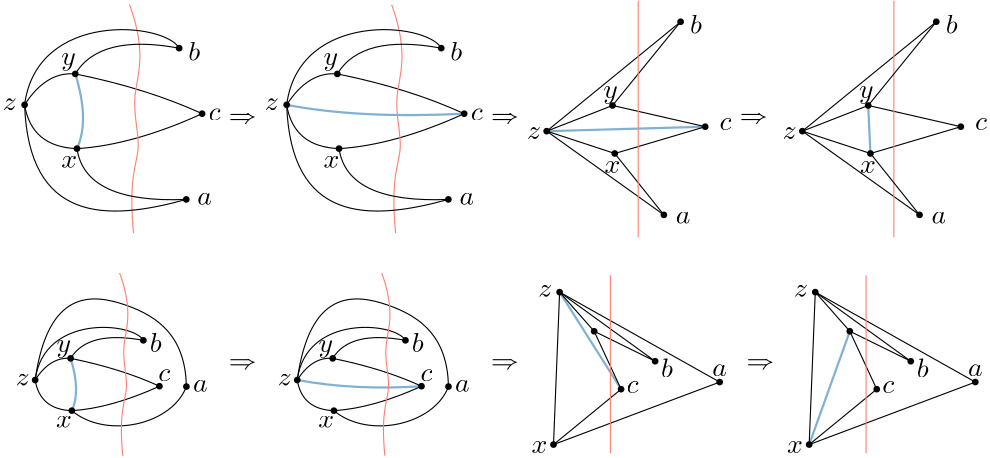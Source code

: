 <?xml version="1.0"?>
<!DOCTYPE ipe SYSTEM "ipe.dtd">
<ipe version="70206" creator="Ipe 7.2.7">
<info created="D:20180427155132" modified="D:20180501134221"/>
<ipestyle name="basic">
<symbol name="arrow/arc(spx)">
<path stroke="sym-stroke" fill="sym-stroke" pen="sym-pen">
0 0 m
-1 0.333 l
-1 -0.333 l
h
</path>
</symbol>
<symbol name="arrow/farc(spx)">
<path stroke="sym-stroke" fill="white" pen="sym-pen">
0 0 m
-1 0.333 l
-1 -0.333 l
h
</path>
</symbol>
<symbol name="arrow/ptarc(spx)">
<path stroke="sym-stroke" fill="sym-stroke" pen="sym-pen">
0 0 m
-1 0.333 l
-0.8 0 l
-1 -0.333 l
h
</path>
</symbol>
<symbol name="arrow/fptarc(spx)">
<path stroke="sym-stroke" fill="white" pen="sym-pen">
0 0 m
-1 0.333 l
-0.8 0 l
-1 -0.333 l
h
</path>
</symbol>
<symbol name="mark/circle(sx)" transformations="translations">
<path fill="sym-stroke">
0.6 0 0 0.6 0 0 e
0.4 0 0 0.4 0 0 e
</path>
</symbol>
<symbol name="mark/disk(sx)" transformations="translations">
<path fill="sym-stroke">
0.6 0 0 0.6 0 0 e
</path>
</symbol>
<symbol name="mark/fdisk(sfx)" transformations="translations">
<group>
<path fill="sym-fill">
0.5 0 0 0.5 0 0 e
</path>
<path fill="sym-stroke" fillrule="eofill">
0.6 0 0 0.6 0 0 e
0.4 0 0 0.4 0 0 e
</path>
</group>
</symbol>
<symbol name="mark/box(sx)" transformations="translations">
<path fill="sym-stroke" fillrule="eofill">
-0.6 -0.6 m
0.6 -0.6 l
0.6 0.6 l
-0.6 0.6 l
h
-0.4 -0.4 m
0.4 -0.4 l
0.4 0.4 l
-0.4 0.4 l
h
</path>
</symbol>
<symbol name="mark/square(sx)" transformations="translations">
<path fill="sym-stroke">
-0.6 -0.6 m
0.6 -0.6 l
0.6 0.6 l
-0.6 0.6 l
h
</path>
</symbol>
<symbol name="mark/fsquare(sfx)" transformations="translations">
<group>
<path fill="sym-fill">
-0.5 -0.5 m
0.5 -0.5 l
0.5 0.5 l
-0.5 0.5 l
h
</path>
<path fill="sym-stroke" fillrule="eofill">
-0.6 -0.6 m
0.6 -0.6 l
0.6 0.6 l
-0.6 0.6 l
h
-0.4 -0.4 m
0.4 -0.4 l
0.4 0.4 l
-0.4 0.4 l
h
</path>
</group>
</symbol>
<symbol name="mark/cross(sx)" transformations="translations">
<group>
<path fill="sym-stroke">
-0.43 -0.57 m
0.57 0.43 l
0.43 0.57 l
-0.57 -0.43 l
h
</path>
<path fill="sym-stroke">
-0.43 0.57 m
0.57 -0.43 l
0.43 -0.57 l
-0.57 0.43 l
h
</path>
</group>
</symbol>
<symbol name="arrow/fnormal(spx)">
<path stroke="sym-stroke" fill="white" pen="sym-pen">
0 0 m
-1 0.333 l
-1 -0.333 l
h
</path>
</symbol>
<symbol name="arrow/pointed(spx)">
<path stroke="sym-stroke" fill="sym-stroke" pen="sym-pen">
0 0 m
-1 0.333 l
-0.8 0 l
-1 -0.333 l
h
</path>
</symbol>
<symbol name="arrow/fpointed(spx)">
<path stroke="sym-stroke" fill="white" pen="sym-pen">
0 0 m
-1 0.333 l
-0.8 0 l
-1 -0.333 l
h
</path>
</symbol>
<symbol name="arrow/linear(spx)">
<path stroke="sym-stroke" pen="sym-pen">
-1 0.333 m
0 0 l
-1 -0.333 l
</path>
</symbol>
<symbol name="arrow/fdouble(spx)">
<path stroke="sym-stroke" fill="white" pen="sym-pen">
0 0 m
-1 0.333 l
-1 -0.333 l
h
-1 0 m
-2 0.333 l
-2 -0.333 l
h
</path>
</symbol>
<symbol name="arrow/double(spx)">
<path stroke="sym-stroke" fill="sym-stroke" pen="sym-pen">
0 0 m
-1 0.333 l
-1 -0.333 l
h
-1 0 m
-2 0.333 l
-2 -0.333 l
h
</path>
</symbol>
<pen name="heavier" value="0.8"/>
<pen name="fat" value="1.2"/>
<pen name="ultrafat" value="2"/>
<symbolsize name="large" value="5"/>
<symbolsize name="small" value="2"/>
<symbolsize name="tiny" value="1.1"/>
<arrowsize name="large" value="10"/>
<arrowsize name="small" value="5"/>
<arrowsize name="tiny" value="3"/>
<color name="red" value="1 0 0"/>
<color name="green" value="0 1 0"/>
<color name="blue" value="0 0 1"/>
<color name="yellow" value="1 1 0"/>
<color name="orange" value="1 0.647 0"/>
<color name="gold" value="1 0.843 0"/>
<color name="purple" value="0.627 0.125 0.941"/>
<color name="gray" value="0.745"/>
<color name="brown" value="0.647 0.165 0.165"/>
<color name="navy" value="0 0 0.502"/>
<color name="pink" value="1 0.753 0.796"/>
<color name="seagreen" value="0.18 0.545 0.341"/>
<color name="turquoise" value="0.251 0.878 0.816"/>
<color name="violet" value="0.933 0.51 0.933"/>
<color name="darkblue" value="0 0 0.545"/>
<color name="darkcyan" value="0 0.545 0.545"/>
<color name="darkgray" value="0.663"/>
<color name="darkgreen" value="0 0.392 0"/>
<color name="darkmagenta" value="0.545 0 0.545"/>
<color name="darkorange" value="1 0.549 0"/>
<color name="darkred" value="0.545 0 0"/>
<color name="lightblue" value="0.678 0.847 0.902"/>
<color name="lightcyan" value="0.878 1 1"/>
<color name="lightgray" value="0.827"/>
<color name="lightgreen" value="0.565 0.933 0.565"/>
<color name="lightyellow" value="1 1 0.878"/>
<dashstyle name="dashed" value="[4] 0"/>
<dashstyle name="dotted" value="[1 3] 0"/>
<dashstyle name="dash dotted" value="[4 2 1 2] 0"/>
<dashstyle name="dash dot dotted" value="[4 2 1 2 1 2] 0"/>
<textsize name="large" value="\large"/>
<textsize name="small" value="\small"/>
<textsize name="tiny" value="\tiny"/>
<textsize name="Large" value="\Large"/>
<textsize name="LARGE" value="\LARGE"/>
<textsize name="huge" value="\huge"/>
<textsize name="Huge" value="\Huge"/>
<textsize name="footnote" value="\footnotesize"/>
<textstyle name="center" begin="\begin{center}" end="\end{center}"/>
<textstyle name="itemize" begin="\begin{itemize}" end="\end{itemize}"/>
<textstyle name="item" begin="\begin{itemize}\item{}" end="\end{itemize}"/>
<gridsize name="4 pts" value="4"/>
<gridsize name="8 pts (~3 mm)" value="8"/>
<gridsize name="16 pts (~6 mm)" value="16"/>
<gridsize name="32 pts (~12 mm)" value="32"/>
<gridsize name="10 pts (~3.5 mm)" value="10"/>
<gridsize name="20 pts (~7 mm)" value="20"/>
<gridsize name="14 pts (~5 mm)" value="14"/>
<gridsize name="28 pts (~10 mm)" value="28"/>
<gridsize name="56 pts (~20 mm)" value="56"/>
<anglesize name="90 deg" value="90"/>
<anglesize name="60 deg" value="60"/>
<anglesize name="45 deg" value="45"/>
<anglesize name="30 deg" value="30"/>
<anglesize name="22.5 deg" value="22.5"/>
<opacity name="10%" value="0.1"/>
<opacity name="30%" value="0.3"/>
<opacity name="50%" value="0.5"/>
<opacity name="75%" value="0.75"/>
<tiling name="falling" angle="-60" step="4" width="1"/>
<tiling name="rising" angle="30" step="4" width="1"/>
</ipestyle>
<ipestyle name="brew">
<color name="aliceblue" value="0.941 0.973 1"/>
<color name="brew1" value="0.552 0.827 0.78"/>
<color name="brew2" value="1 1 0.701"/>
<color name="brew3" value="0.745 0.729 0.854"/>
<color name="brew4" value="0.984 0.501 0.447"/>
<color name="brew5" value="0.501 0.694 0.827"/>
<color name="brew6" value="0.992 0.705 0.384"/>
<color name="brew7" value="0.701 0.87 0.411"/>
<color name="brew8" value="0.988 0.803 0.898"/>
</ipestyle>
<page>
<layer name="alpha"/>
<view layers="alpha" active="alpha"/>
<group layer="alpha">
<group matrix="1 0 0 1 2.85661 0">
<path matrix="1 0 0 1 0 -4.80094" stroke="brew5" pen="heavier">
164.619 751.533 m
169.256 761.734
164.001 778.426 c
</path>
<use matrix="1 0 0 1 0 -4.80094" name="mark/disk(sx)" pos="164.619 751.533" size="small" stroke="black"/>
<use matrix="1 0 0 1 0 -4.80094" name="mark/disk(sx)" pos="164.001 778.426" size="small" stroke="black"/>
<use matrix="1 0 0 1 0 -4.80094" name="mark/disk(sx)" pos="145.763 767.298" size="small" stroke="black"/>
<use matrix="0.635961 0 0 0.635961 64.0796 271.534" name="mark/disk(sx)" pos="228.917 766.989" size="small" stroke="black"/>
<use matrix="0.635961 0 0 0.635961 64.0796 271.534" name="mark/disk(sx)" pos="215.933 804.083" size="small" stroke="black"/>
<use matrix="0.635961 0 0 0.635961 64.0796 271.534" name="mark/disk(sx)" pos="219.952 718.457" size="small" stroke="black"/>
<path matrix="1 0 0 1 0 -4.80094" stroke="black">
145.763 767.298 m
148.236 752.151
164.619 751.533 c
</path>
<path matrix="1 0 0 1 0 -4.80094" stroke="black">
164.001 778.426 m
153.491 779.354
145.763 767.298 c
</path>
<path matrix="1 0 0 1 0 -4.80094" stroke="black">
164.001 778.426 m
189.967 773.171
209.662 764.109 c
</path>
<path matrix="1 0 0 1 0 -4.80094" stroke="black">
209.662 764.109 m
184.712 752.769
164.619 751.533 c
</path>
<text matrix="1 0 0 1 0 1.19906" transformations="translations" pos="164.671 742.963" stroke="black" type="label" width="5.694" height="4.289" depth="0" halign="right" valign="top" style="math">x</text>
<text matrix="1 0 0 1 -5 -5.80094" transformations="translations" pos="169.243 782.655" stroke="black" type="label" width="5.242" height="4.297" depth="1.93" halign="right" valign="baseline" style="math">y</text>
<text matrix="1 0 0 1 3 -10.8009" transformations="translations" pos="139.978 773.51" stroke="black" type="label" width="5.071" height="4.289" depth="0" halign="right" valign="center" style="math">z</text>
<text matrix="1 0 0 1 -5 -4.80094" transformations="translations" pos="216.983 763.815" stroke="black" type="label" width="4.311" height="4.289" depth="0" valign="center" style="math">c</text>
<text matrix="1 0 0 1 -9.02372 -35.1646" transformations="translations" pos="216.983 763.815" stroke="black" type="label" width="5.266" height="4.289" depth="0" valign="center" style="math">a</text>
<text matrix="1 0 0 1 -12.3161 18.0627" transformations="translations" pos="216.983 763.815" stroke="black" type="label" width="4.276" height="6.918" depth="0" valign="center" style="math">b</text>
<path matrix="1 0 0 1 0 -4.80094" stroke="brew4">
183.547 803.379 m
189.967 785.783
182.596 770.089
189.254 750.591
183.072 740.842
184.974 721.105 c
</path>
<path stroke="black">
164.619 746.732 m
167.544 726.918
203.96 728.445 c
</path>
<path stroke="black">
145.763 762.497 m
147.241 720.333
174.861 720.333
203.96 728.445 c
</path>
<path stroke="black">
164.001 773.625 m
172.849 788.193
201.405 782.899 c
</path>
<path stroke="black">
145.763 762.497 m
150.168 796.607
196.262 792.217
201.405 782.899 c
</path>
</group>
<group matrix="1 0 0 1 0 2.37737">
<path matrix="0.7 0 0 0.7 50.3863 123.945" stroke="brew5" pen="heavier">
164.619 751.533 m
169.256 761.734
164.001 778.426 c
</path>
<use matrix="0.7 0 0 0.7 50.3863 123.945" name="mark/disk(sx)" pos="164.619 751.533" size="small" stroke="black"/>
<use matrix="0.7 0 0 0.7 50.3863 123.945" name="mark/disk(sx)" pos="164.001 778.426" size="small" stroke="black"/>
<use matrix="0.7 0 0 0.7 50.3863 123.945" name="mark/disk(sx)" pos="145.763 767.298" size="small" stroke="black"/>
<use matrix="0.445173 0 0 0.445173 95.242 317.38" name="mark/disk(sx)" pos="228.917 766.989" size="small" stroke="black"/>
<use matrix="0.445173 0 0 0.445173 95.242 317.38" name="mark/disk(sx)" pos="215.933 804.083" size="small" stroke="black"/>
<path matrix="0.7 0 0 0.7 50.3863 123.945" stroke="black">
145.763 767.298 m
148.236 752.151
164.619 751.533 c
</path>
<path matrix="0.7 0 0 0.7 50.3863 123.945" stroke="black">
164.001 778.426 m
153.491 779.354
145.763 767.298 c
</path>
<path matrix="0.7 0 0 0.7 50.3863 123.945" stroke="black">
164.001 778.426 m
189.967 773.171
209.662 764.109 c
</path>
<path matrix="0.7 0 0 0.7 50.3863 123.945" stroke="black">
209.662 764.109 m
184.712 752.769
164.619 751.533 c
</path>
<text matrix="0.7 0 0 0.7 50.3863 128.145" transformations="translations" pos="164.671 742.963" stroke="black" type="label" width="5.694" height="4.289" depth="0" halign="right" valign="top" style="math">x</text>
<text matrix="0.7 0 0 0.7 46.8863 123.245" transformations="translations" pos="169.243 782.655" stroke="black" type="label" width="5.242" height="4.297" depth="1.93" halign="right" valign="baseline" style="math">y</text>
<text matrix="0.7 0 0 0.7 52.4863 119.745" transformations="translations" pos="139.978 773.51" stroke="black" type="label" width="5.071" height="4.289" depth="0" halign="right" valign="center" style="math">z</text>
<text matrix="0.7 0 0 0.7 44.8863 125.945" transformations="translations" pos="216.983 763.815" stroke="black" type="label" width="4.311" height="4.289" depth="0" valign="bottom" style="math">c</text>
<text matrix="0.7 0 0 0.7 41.765 139.95" transformations="translations" pos="216.983 763.815" stroke="black" type="label" width="4.276" height="6.918" depth="0" valign="center" style="math">b</text>
<path matrix="0.7 0 0 0.7 50.3863 127.306" stroke="black">
164.001 773.625 m
172.849 788.193
201.405 782.899 c
</path>
<path matrix="0.7 0 0 0.7 50.3863 127.306" stroke="black">
145.763 762.497 m
150.168 796.607
196.262 792.217
201.405 782.899 c
</path>
<path matrix="1 0 0 1 -11.5234 16.2791" stroke="black">
177.143 633.739 m
189.494 623.39
213.089 628.511
218.394 642.413 c
</path>
<path matrix="1 0 0 1 -11.5234 16.2791" stroke="black">
163.944 644.775 m
168.459 677.166
199.737 674.971
218.028 659.972
218.394 642.413 c
</path>
<use matrix="1 0 0 1 -11.5234 16.2791" name="mark/disk(sx)" pos="218.394 642.413" size="small" stroke="black"/>
<path matrix="0.8 0 0 0.8 35.9763 56.9236" stroke="brew4">
183.547 803.379 m
189.967 785.783
182.596 770.089
189.254 750.591
183.072 740.842
184.974 721.105 c
</path>
<text matrix="1 0 0 1 -11.5237 21.2787" transformations="translations" pos="220.772 637.657" stroke="black" type="label" width="5.266" height="4.289" depth="0" valign="center" style="math">a</text>
</group>
</group>
<group matrix="1 0 0 1 -0.0324194 0">
<group matrix="1 0 0 1 2.88913 0">
<path matrix="1 0 0 1 -13.6041 -1.70903" stroke="brew5" pen="heavier">
253.717 764.206 m
279.85 759.151
317.616 761.017 c
</path>
<use matrix="1 0 0 1 94.3499 -4.80063" name="mark/disk(sx)" pos="164.619 751.533" size="small" stroke="black"/>
<use matrix="1 0 0 1 94.3499 -4.80063" name="mark/disk(sx)" pos="164.001 778.426" size="small" stroke="black"/>
<use matrix="1 0 0 1 94.3499 -4.80063" name="mark/disk(sx)" pos="145.763 767.298" size="small" stroke="black"/>
<use matrix="0.635961 0 0 0.635961 158.43 271.534" name="mark/disk(sx)" pos="228.917 766.989" size="small" stroke="black"/>
<use matrix="0.635961 0 0 0.635961 158.43 271.534" name="mark/disk(sx)" pos="215.933 804.083" size="small" stroke="black"/>
<use matrix="0.635961 0 0 0.635961 158.43 271.534" name="mark/disk(sx)" pos="219.952 718.457" size="small" stroke="black"/>
<path matrix="1 0 0 1 94.3499 -4.80063" stroke="black">
145.763 767.298 m
148.236 752.151
164.619 751.533 c
</path>
<path matrix="1 0 0 1 94.3499 -4.80063" stroke="black">
164.001 778.426 m
153.491 779.354
145.763 767.298 c
</path>
<path matrix="1 0 0 1 94.3499 -4.80063" stroke="black">
164.001 778.426 m
189.967 773.171
209.662 764.109 c
</path>
<path matrix="1 0 0 1 94.3499 -4.80063" stroke="black">
209.662 764.109 m
184.712 752.769
164.619 751.533 c
</path>
<text matrix="1 0 0 1 97.3499 -10.8006" transformations="translations" pos="139.978 773.51" stroke="black" type="label" width="5.071" height="4.289" depth="0" halign="right" valign="center" style="math">z</text>
<text matrix="1 0 0 1 89.3499 -4.80063" transformations="translations" pos="216.983 763.815" stroke="black" type="label" width="4.311" height="4.289" depth="0" valign="center" style="math">c</text>
<text matrix="1 0 0 1 85.3266 -35.1643" transformations="translations" pos="216.983 763.815" stroke="black" type="label" width="5.266" height="4.289" depth="0" valign="center" style="math">a</text>
<text matrix="1 0 0 1 82.0343 18.063" transformations="translations" pos="216.983 763.815" stroke="black" type="label" width="4.276" height="6.918" depth="0" valign="center" style="math">b</text>
<path matrix="1 0 0 1 94.3499 -4.80063" stroke="brew4">
183.547 803.379 m
189.967 785.783
182.596 770.089
189.254 750.591
183.072 740.842
184.974 721.105 c
</path>
<text matrix="1 0 0 1 94.3499 1.19943" transformations="translations" pos="164.671 742.963" stroke="black" type="label" width="5.694" height="4.289" depth="0" halign="right" valign="top" style="math">x</text>
<text matrix="1 0 0 1 89.3499 -5.80057" transformations="translations" pos="169.243 782.655" stroke="black" type="label" width="5.242" height="4.297" depth="1.93" halign="right" valign="baseline" style="math">y</text>
<path matrix="1 0 0 1 94.3499 0.00039876" stroke="black">
164.619 746.732 m
167.544 726.918
203.96 728.445 c
</path>
<path matrix="1 0 0 1 94.3499 0.00039876" stroke="black">
145.763 762.497 m
147.241 720.333
174.861 720.333
203.96 728.445 c
</path>
<path matrix="1 0 0 1 94.3499 0.00039876" stroke="black">
164.001 773.625 m
172.849 788.193
201.405 782.899 c
</path>
<path matrix="1 0 0 1 94.3499 0.00039876" stroke="black">
145.763 762.497 m
150.168 796.607
196.262 792.217
201.405 782.899 c
</path>
</group>
<group matrix="1 0 0 1 0 -0.00030957">
<path stroke="brew5" pen="heavier">
246.803 663.431 m
267.597 659.606
291.532 661.199 c
</path>
<use matrix="0.7 0 0 0.7 144.769 126.323" name="mark/disk(sx)" pos="164.619 751.533" size="small" stroke="black"/>
<use matrix="0.7 0 0 0.7 144.769 126.323" name="mark/disk(sx)" pos="164.001 778.426" size="small" stroke="black"/>
<use matrix="0.7 0 0 0.7 144.769 126.323" name="mark/disk(sx)" pos="145.763 767.298" size="small" stroke="black"/>
<use matrix="0.445173 0 0 0.445173 189.624 319.758" name="mark/disk(sx)" pos="228.917 766.989" size="small" stroke="black"/>
<use matrix="0.445173 0 0 0.445173 189.624 319.758" name="mark/disk(sx)" pos="215.933 804.083" size="small" stroke="black"/>
<path matrix="0.7 0 0 0.7 144.769 126.323" stroke="black">
145.763 767.298 m
148.236 752.151
164.619 751.533 c
</path>
<path matrix="0.7 0 0 0.7 144.769 126.323" stroke="black">
164.001 778.426 m
153.491 779.354
145.763 767.298 c
</path>
<path matrix="0.7 0 0 0.7 144.769 126.323" stroke="black">
164.001 778.426 m
189.967 773.171
209.662 764.109 c
</path>
<path matrix="0.7 0 0 0.7 144.769 126.323" stroke="black">
209.662 764.109 m
184.712 752.769
164.619 751.533 c
</path>
<text matrix="0.7 0 0 0.7 144.769 130.523" transformations="translations" pos="164.671 742.963" stroke="black" type="label" width="5.694" height="4.289" depth="0" halign="right" valign="top" style="math">x</text>
<text matrix="0.7 0 0 0.7 141.269 125.623" transformations="translations" pos="169.243 782.655" stroke="black" type="label" width="5.242" height="4.297" depth="1.93" halign="right" valign="baseline" style="math">y</text>
<text matrix="0.7 0 0 0.7 146.869 122.123" transformations="translations" pos="139.978 773.51" stroke="black" type="label" width="5.071" height="4.289" depth="0" halign="right" valign="center" style="math">z</text>
<text matrix="0.7 0 0 0.7 139.269 128.323" transformations="translations" pos="216.983 763.815" stroke="black" type="label" width="4.311" height="4.289" depth="0" valign="bottom" style="math">c</text>
<text matrix="0.7 0 0 0.7 136.147 142.328" transformations="translations" pos="216.983 763.815" stroke="black" type="label" width="4.276" height="6.918" depth="0" valign="center" style="math">b</text>
<path matrix="0.7 0 0 0.7 144.769 129.684" stroke="black">
164.001 773.625 m
172.849 788.193
201.405 782.899 c
</path>
<path matrix="0.7 0 0 0.7 144.769 129.684" stroke="black">
145.763 762.497 m
150.168 796.607
196.262 792.217
201.405 782.899 c
</path>
<path matrix="1 0 0 1 82.8589 18.6568" stroke="black">
177.143 633.739 m
189.494 623.39
213.089 628.511
218.394 642.413 c
</path>
<path matrix="1 0 0 1 82.8589 18.6568" stroke="black">
163.944 644.775 m
168.459 677.166
199.737 674.971
218.028 659.972
218.394 642.413 c
</path>
<use matrix="1 0 0 1 82.8589 18.6568" name="mark/disk(sx)" pos="218.394 642.413" size="small" stroke="black"/>
<text matrix="1 0 0 1 82.8589 23.6568" transformations="translations" pos="220.772 637.657" stroke="black" type="label" width="5.266" height="4.289" depth="0" valign="center" style="math">a</text>
<path matrix="0.8 0 0 0.8 130.359 59.3013" stroke="brew4">
183.547 803.379 m
189.967 785.783
182.596 770.089
189.254 750.591
183.072 740.842
184.974 721.105 c
</path>
</group>
</group>
<group matrix="1 0 0 1 4.48431 0">
<group matrix="1 0 0 1 0 -0.0232768">
<path stroke="brew5" pen="heavier">
336.738 695.091 m
358.87 660.155 l
</path>
<path stroke="black">
336.738 695.091 m
394.355 662.716 l
</path>
<path stroke="black">
394.355 662.716 m
334.543 640.218 l
</path>
<path stroke="black">
334.543 640.218 m
336.738 695.091 l
</path>
<use name="mark/disk(sx)" pos="334.543 640.218" size="small" stroke="black"/>
<use name="mark/disk(sx)" pos="394.355 662.716" size="small" stroke="black"/>
<use name="mark/disk(sx)" pos="336.738 695.091" size="small" stroke="black"/>
<path stroke="black">
336.738 695.091 m
371.125 670.215 l
349.176 681.007 l
358.87 660.155 l
334.543 640.218 l
</path>
<use name="mark/disk(sx)" pos="358.87 660.155" size="small" stroke="black"/>
<use name="mark/disk(sx)" pos="349.176 681.007" size="small" stroke="black"/>
<use name="mark/disk(sx)" pos="371.125 670.215" size="small" stroke="black"/>
<path stroke="black">
336.738 695.091 m
349.176 681.007 l
</path>
<path stroke="brew4">
355.029 701.127 m
355.029 637.108 l
</path>
<text matrix="0.7 0 0 0.7 217.019 121.377" transformations="translations" pos="164.671 742.963" stroke="black" type="label" width="5.694" height="4.289" depth="0" halign="right" valign="top" style="math">x</text>
<text matrix="0.7 0 0 0.7 236.13 154.133" transformations="translations" pos="139.978 773.51" stroke="black" type="label" width="5.071" height="4.289" depth="0" halign="right" valign="center" style="math">z</text>
<text matrix="0.7 0 0 0.7 221.384 136.634" transformations="translations" pos="216.983 763.815" stroke="black" type="label" width="4.276" height="6.918" depth="0" valign="top" style="math">b</text>
<text matrix="0.7 0 0 0.7 208.958 124.116" transformations="translations" pos="216.983 763.815" stroke="black" type="label" width="4.311" height="4.289" depth="0" valign="bottom" style="math">c</text>
<text matrix="1 0 0 1 2 -5" transformations="translations" pos="392.343 669.849" stroke="black" type="label" width="5.266" height="4.289" depth="0" halign="center" valign="baseline" style="math">a</text>
</group>
<group matrix="1 0 0 1 -1.6281 0">
<path matrix="1 0 0 1 -42.2216 -0.00005962" stroke="brew5" pen="heavier">
375.932 753.021 m
432.996 754.628 l
</path>
<path stroke="black">
357.42 762.264 m
381.933 792.403 l
</path>
<path stroke="black">
358.223 744.984 m
375.905 722.882 l
</path>
<path matrix="1 0 0 1 -42.2216 -0.00005962" stroke="black">
375.932 753.021 m
424.155 792.403 l
</path>
<path matrix="1 0 0 1 -42.2216 -0.00005962" stroke="black">
375.932 753.021 m
418.127 722.882 l
</path>
<path matrix="1 0 0 1 -42.2216 -0.00005962" stroke="black">
375.932 753.021 m
399.642 762.264 l
</path>
<path matrix="1 0 0 1 -42.2216 -0.00005962" stroke="black">
399.642 762.264 m
432.996 754.628 l
</path>
<path matrix="1 0 0 1 -42.2216 -0.00005962" stroke="black">
432.996 754.628 m
400.445 744.984 l
</path>
<path matrix="1 0 0 1 -42.2216 -0.00005962" stroke="black">
400.445 744.984 m
375.932 753.021 l
</path>
<use matrix="1 0 0 1 -42.2216 -0.00005962" name="mark/disk(sx)" pos="375.932 753.021" size="small" stroke="black"/>
<use matrix="1 0 0 1 -42.2216 -0.00005962" name="mark/disk(sx)" pos="400.445 744.984" size="small" stroke="black"/>
<use matrix="1 0 0 1 -42.2216 -0.00005962" name="mark/disk(sx)" pos="399.642 762.264" size="small" stroke="black"/>
<use matrix="1 0 0 1 -42.2216 -0.00005962" name="mark/disk(sx)" pos="424.155 792.403" size="small" stroke="black"/>
<use matrix="1 0 0 1 -42.2216 -0.00005962" name="mark/disk(sx)" pos="418.127 722.882" size="small" stroke="black"/>
<text matrix="1 0 0 1 168.347 27.8092" transformations="translations" pos="216.983 763.815" stroke="black" type="label" width="4.276" height="6.918" depth="0" valign="center" style="math">b</text>
<text matrix="1 0 0 1 178.925 -8.27466" transformations="translations" pos="216.983 763.815" stroke="black" type="label" width="4.311" height="4.289" depth="0" valign="center" style="math">c</text>
<text matrix="1 0 0 1 163.201 -41.8947" transformations="translations" pos="216.983 763.815" stroke="black" type="label" width="5.266" height="4.289" depth="0" valign="center" style="math">a</text>
<text matrix="1 0 0 1 195.532 -0.699362" transformations="translations" pos="164.671 742.963" stroke="black" type="label" width="5.694" height="4.289" depth="0" halign="right" valign="top" style="math">x</text>
<text matrix="1 0 0 1 190.12 -17.7451" transformations="translations" pos="169.243 782.655" stroke="black" type="label" width="5.242" height="4.297" depth="1.93" halign="right" valign="baseline" style="math">y</text>
<text matrix="1 0 0 1 191.7 -21.1477" transformations="translations" pos="139.978 773.51" stroke="black" type="label" width="5.071" height="4.289" depth="0" halign="right" valign="center" style="math">z</text>
<path matrix="1 0 0 1 -42.2216 -0.00005962" stroke="brew4">
408.884 800.038 m
408.884 714.845 l
</path>
<use name="mark/disk(sx)" pos="390.774 754.628" size="small" stroke="black"/>
</group>
</group>
<group matrix="1 0 0 1 4.15099 0">
<group matrix="1 0 0 1 1.16757 0">
<path matrix="1 0 0 1 -51.1017 0" stroke="brew5" pen="heavier">
498.097 762.264 m
498.9 744.984 l
</path>
<path matrix="1 0 0 1 47.3531 -0.00012695" stroke="black">
375.932 753.021 m
424.155 792.403 l
</path>
<path matrix="1 0 0 1 47.3531 -0.00012695" stroke="black">
375.932 753.021 m
418.127 722.882 l
</path>
<path matrix="1 0 0 1 47.3531 -0.00012695" stroke="black">
375.932 753.021 m
399.642 762.264 l
</path>
<path matrix="1 0 0 1 47.3531 -0.00012695" stroke="black">
399.642 762.264 m
432.996 754.628 l
</path>
<path matrix="1 0 0 1 47.3531 -0.00012695" stroke="black">
432.996 754.628 m
400.445 744.984 l
</path>
<path matrix="1 0 0 1 47.3531 -0.00012695" stroke="black">
400.445 744.984 m
375.932 753.021 l
</path>
<use matrix="1 0 0 1 47.3531 -0.00012695" name="mark/disk(sx)" pos="375.932 753.021" size="small" stroke="black"/>
<use matrix="1 0 0 1 47.3531 -0.00012695" name="mark/disk(sx)" pos="400.445 744.984" size="small" stroke="black"/>
<use matrix="1 0 0 1 47.3531 -0.00012695" name="mark/disk(sx)" pos="399.642 762.264" size="small" stroke="black"/>
<use matrix="1 0 0 1 47.3531 -0.00012695" name="mark/disk(sx)" pos="424.155 792.403" size="small" stroke="black"/>
<use matrix="1 0 0 1 47.3531 -0.00012695" name="mark/disk(sx)" pos="418.127 722.882" size="small" stroke="black"/>
<text matrix="1 0 0 1 257.922 27.8092" transformations="translations" pos="216.983 763.815" stroke="black" type="label" width="4.276" height="6.918" depth="0" valign="center" style="math">b</text>
<text matrix="1 0 0 1 268.5 -8.27473" transformations="translations" pos="216.983 763.815" stroke="black" type="label" width="4.311" height="4.289" depth="0" valign="center" style="math">c</text>
<text matrix="1 0 0 1 252.776 -41.8947" transformations="translations" pos="216.983 763.815" stroke="black" type="label" width="5.266" height="4.289" depth="0" valign="center" style="math">a</text>
<text matrix="1 0 0 1 285.107 -0.699429" transformations="translations" pos="164.671 742.963" stroke="black" type="label" width="5.694" height="4.289" depth="0" halign="right" valign="top" style="math">x</text>
<text matrix="1 0 0 1 279.695 -17.7451" transformations="translations" pos="169.243 782.655" stroke="black" type="label" width="5.242" height="4.297" depth="1.93" halign="right" valign="baseline" style="math">y</text>
<text matrix="1 0 0 1 281.275 -21.1477" transformations="translations" pos="139.978 773.51" stroke="black" type="label" width="5.071" height="4.289" depth="0" halign="right" valign="center" style="math">z</text>
<path matrix="1 0 0 1 47.3531 -0.00012695" stroke="brew4">
408.884 800.038 m
408.884 714.845 l
</path>
<path stroke="black">
447.798 744.984 m
465.48 722.882 l
</path>
<path stroke="black">
446.995 762.264 m
471.508 792.403 l
</path>
<use name="mark/disk(sx)" pos="480.349 754.628" size="small" stroke="black"/>
</group>
<group matrix="1 0 0 1 0 0.708918">
<path stroke="brew5" pen="heavier">
441.546 680.275 m
426.913 639.486 l
</path>
<path matrix="1 0 0 1 92.3702 -0.731874" stroke="black">
336.738 695.091 m
394.355 662.716 l
</path>
<path matrix="1 0 0 1 92.3702 -0.731874" stroke="black">
394.355 662.716 m
334.543 640.218 l
</path>
<path matrix="1 0 0 1 92.3702 -0.731874" stroke="black">
334.543 640.218 m
336.738 695.091 l
</path>
<use matrix="1 0 0 1 92.3702 -0.731874" name="mark/disk(sx)" pos="334.543 640.218" size="small" stroke="black"/>
<use matrix="1 0 0 1 92.3702 -0.731874" name="mark/disk(sx)" pos="394.355 662.716" size="small" stroke="black"/>
<use matrix="1 0 0 1 92.3702 -0.731874" name="mark/disk(sx)" pos="336.738 695.091" size="small" stroke="black"/>
<path matrix="1 0 0 1 92.3702 -0.731874" stroke="black">
336.738 695.091 m
371.125 670.215 l
349.176 681.007 l
358.87 660.155 l
334.543 640.218 l
</path>
<use matrix="1 0 0 1 92.3702 -0.731874" name="mark/disk(sx)" pos="358.87 660.155" size="small" stroke="black"/>
<use matrix="1 0 0 1 92.3702 -0.731874" name="mark/disk(sx)" pos="349.176 681.007" size="small" stroke="black"/>
<use matrix="1 0 0 1 92.3702 -0.731874" name="mark/disk(sx)" pos="371.125 670.215" size="small" stroke="black"/>
<path matrix="1 0 0 1 92.3702 -0.731874" stroke="black">
336.738 695.091 m
349.176 681.007 l
</path>
<path matrix="1 0 0 1 92.3702 -0.731874" stroke="brew4">
355.029 701.127 m
355.029 637.108 l
</path>
<text matrix="0.7 0 0 0.7 309.389 120.645" transformations="translations" pos="164.671 742.963" stroke="black" type="label" width="5.694" height="4.289" depth="0" halign="right" valign="top" style="math">x</text>
<text matrix="0.7 0 0 0.7 328.5 153.401" transformations="translations" pos="139.978 773.51" stroke="black" type="label" width="5.071" height="4.289" depth="0" halign="right" valign="center" style="math">z</text>
<text matrix="0.7 0 0 0.7 313.754 135.902" transformations="translations" pos="216.983 763.815" stroke="black" type="label" width="4.276" height="6.918" depth="0" valign="top" style="math">b</text>
<text matrix="0.7 0 0 0.7 301.328 123.384" transformations="translations" pos="216.983 763.815" stroke="black" type="label" width="4.311" height="4.289" depth="0" valign="bottom" style="math">c</text>
<text matrix="1 0 0 1 94.3702 -5.73187" transformations="translations" pos="392.343 669.849" stroke="black" type="label" width="5.266" height="4.289" depth="0" halign="center" valign="baseline" style="math">a</text>
</group>
</group>
<group matrix="1 0 0 1 0.661239 0">
<group>
<text matrix="1 0 0 1 21.6619 8.33037" transformations="translations" pos="204.809 749.111" stroke="black" type="label" width="9.963" height="3.655" depth="0" halign="center" valign="center" style="math">\Rightarrow</text>
<text matrix="1 0 0 1 21.6619 -80.0165" transformations="translations" pos="204.809 749.111" stroke="black" type="label" width="9.963" height="3.655" depth="0" halign="center" valign="center" style="math">\Rightarrow</text>
</group>
</group>
<group matrix="1 0 0 1 2.64083 0">
<text matrix="1 0 0 1 114.032 8.33037" transformations="translations" pos="204.809 749.111" stroke="black" type="label" width="9.963" height="3.655" depth="0" halign="center" valign="center" style="math">\Rightarrow</text>
<text matrix="1 0 0 1 114.032 -80.0165" transformations="translations" pos="204.809 749.111" stroke="black" type="label" width="9.963" height="3.655" depth="0" halign="center" valign="center" style="math">\Rightarrow</text>
</group>
<group matrix="1 0 0 1 2.85611 0">
<text matrix="1 0 0 1 203.392 8.33037" transformations="translations" pos="204.809 749.111" stroke="black" type="label" width="9.963" height="3.655" depth="0" halign="center" valign="center" style="math">\Rightarrow</text>
<text matrix="1 0 0 1 205.854 -80.0165" transformations="translations" pos="204.809 749.111" stroke="black" type="label" width="9.963" height="3.655" depth="0" halign="center" valign="center" style="math">\Rightarrow</text>
</group>
</page>
</ipe>
